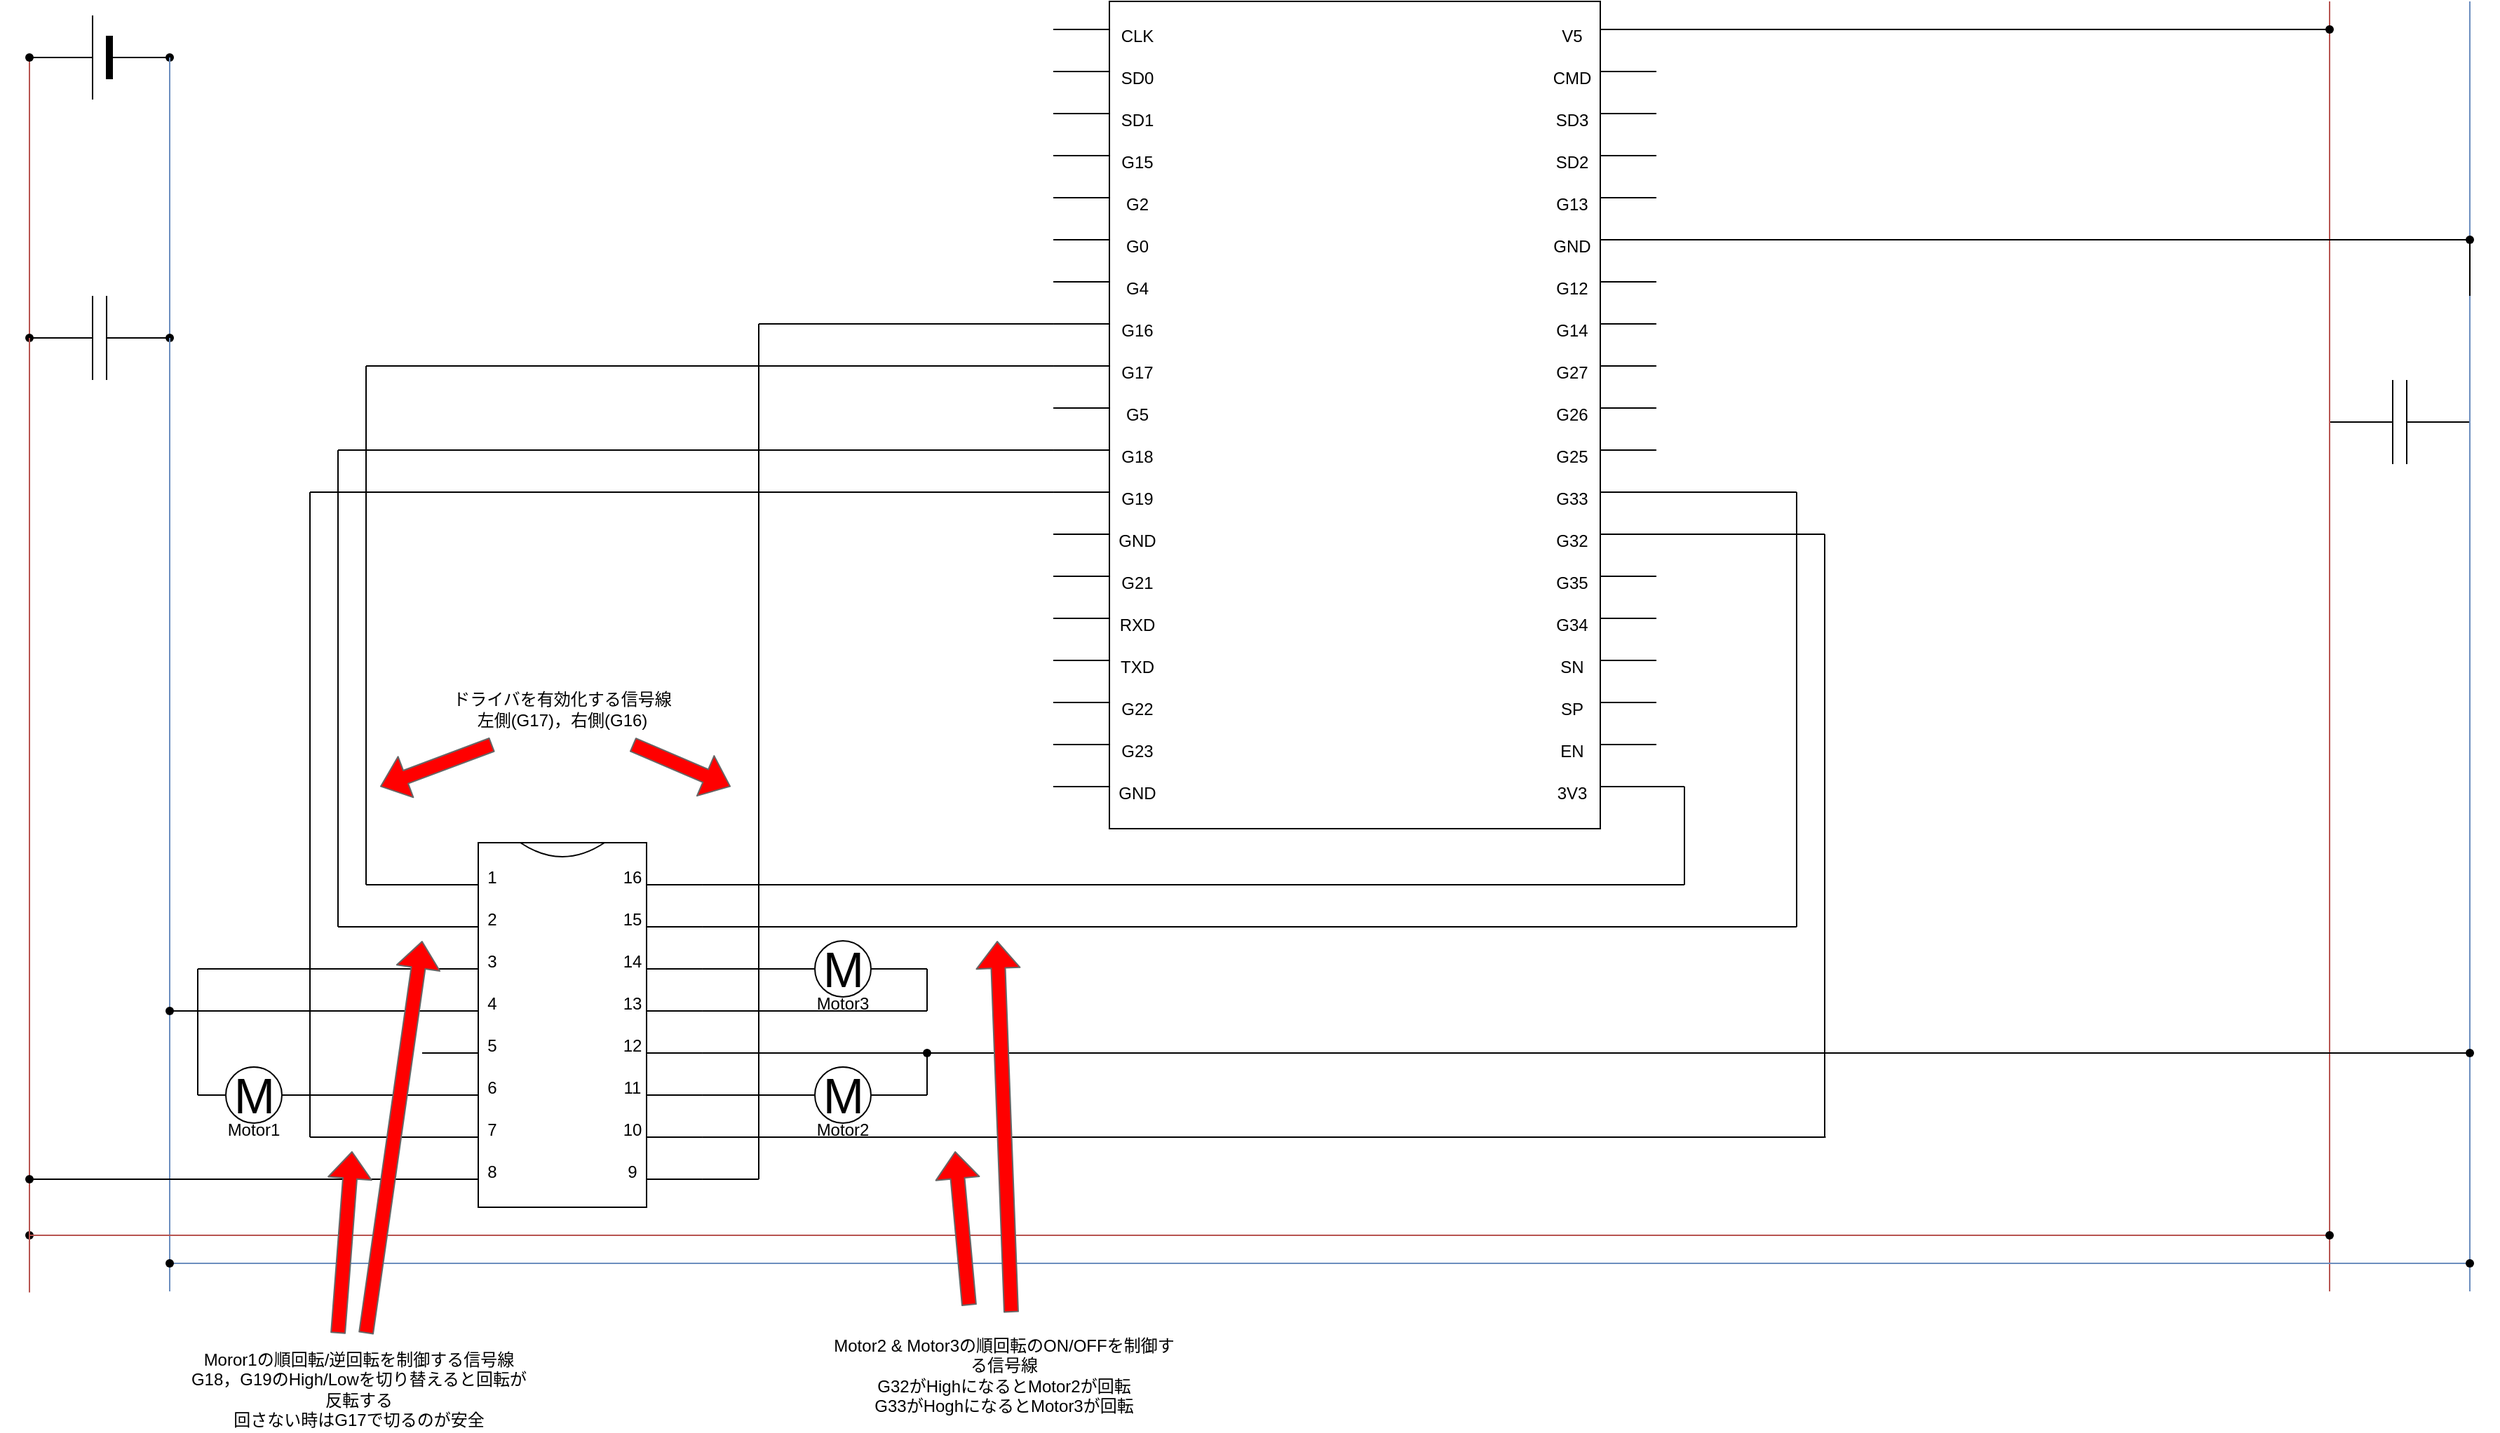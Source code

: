 <mxfile>
    <diagram id="jyklUaYxxtYWc2TEsoOv" name="Page-1">
        <mxGraphModel dx="1506" dy="866" grid="1" gridSize="10" guides="1" tooltips="1" connect="1" arrows="1" fold="1" page="1" pageScale="1" pageWidth="827" pageHeight="1169" math="0" shadow="0">
            <root>
                <mxCell id="0"/>
                <mxCell id="1" parent="0"/>
                <mxCell id="2" value="" style="pointerEvents=1;verticalLabelPosition=bottom;shadow=0;dashed=0;align=center;html=1;verticalAlign=top;shape=mxgraph.electrical.capacitors.capacitor_1;" parent="1" vertex="1">
                    <mxGeometry x="40" y="210" width="100" height="60" as="geometry"/>
                </mxCell>
                <mxCell id="3" value="" style="pointerEvents=1;verticalLabelPosition=bottom;shadow=0;dashed=0;align=center;html=1;verticalAlign=top;shape=mxgraph.electrical.capacitors.capacitor_1;" parent="1" vertex="1">
                    <mxGeometry x="1680" y="270" width="100" height="60" as="geometry"/>
                </mxCell>
                <mxCell id="4" value="" style="verticalLabelPosition=bottom;shadow=0;dashed=0;align=center;fillColor=#000000;html=1;verticalAlign=top;strokeWidth=1;shape=mxgraph.electrical.miscellaneous.monocell_battery;rotation=-180;" parent="1" vertex="1">
                    <mxGeometry x="40" y="10" width="100" height="60" as="geometry"/>
                </mxCell>
                <mxCell id="249" style="edgeStyle=none;html=1;endArrow=none;endFill=0;" edge="1" parent="1" source="6">
                    <mxGeometry relative="1" as="geometry">
                        <mxPoint x="320" y="780" as="targetPoint"/>
                    </mxGeometry>
                </mxCell>
                <mxCell id="252" style="edgeStyle=none;html=1;endArrow=none;endFill=0;" edge="1" parent="1" source="6">
                    <mxGeometry relative="1" as="geometry">
                        <mxPoint x="160" y="780" as="targetPoint"/>
                    </mxGeometry>
                </mxCell>
                <mxCell id="6" value="M" style="verticalLabelPosition=middle;shadow=0;dashed=0;align=center;html=1;verticalAlign=middle;strokeWidth=1;shape=ellipse;aspect=fixed;fontSize=35;" parent="1" vertex="1">
                    <mxGeometry x="180" y="760" width="40" height="40" as="geometry"/>
                </mxCell>
                <mxCell id="131" value="" style="group" vertex="1" connectable="0" parent="1">
                    <mxGeometry x="770.0" width="430" height="590" as="geometry"/>
                </mxCell>
                <mxCell id="54" value="" style="rounded=0;whiteSpace=wrap;html=1;" vertex="1" parent="131">
                    <mxGeometry x="40.0" width="350" height="590" as="geometry"/>
                </mxCell>
                <mxCell id="55" value="CLK" style="text;html=1;strokeColor=none;fillColor=none;align=center;verticalAlign=middle;whiteSpace=wrap;rounded=0;" vertex="1" parent="131">
                    <mxGeometry x="30.0" y="10" width="60" height="30" as="geometry"/>
                </mxCell>
                <mxCell id="56" value="SD0" style="text;html=1;strokeColor=none;fillColor=none;align=center;verticalAlign=middle;whiteSpace=wrap;rounded=0;" vertex="1" parent="131">
                    <mxGeometry x="30.0" y="40" width="60" height="30" as="geometry"/>
                </mxCell>
                <mxCell id="57" value="SD1" style="text;html=1;strokeColor=none;fillColor=none;align=center;verticalAlign=middle;whiteSpace=wrap;rounded=0;" vertex="1" parent="131">
                    <mxGeometry x="30.0" y="70" width="60" height="30" as="geometry"/>
                </mxCell>
                <mxCell id="58" value="G15" style="text;html=1;strokeColor=none;fillColor=none;align=center;verticalAlign=middle;whiteSpace=wrap;rounded=0;" vertex="1" parent="131">
                    <mxGeometry x="30.0" y="100" width="60" height="30" as="geometry"/>
                </mxCell>
                <mxCell id="59" value="G2" style="text;html=1;strokeColor=none;fillColor=none;align=center;verticalAlign=middle;whiteSpace=wrap;rounded=0;" vertex="1" parent="131">
                    <mxGeometry x="30.0" y="130" width="60" height="30" as="geometry"/>
                </mxCell>
                <mxCell id="60" value="G4" style="text;html=1;strokeColor=none;fillColor=none;align=center;verticalAlign=middle;whiteSpace=wrap;rounded=0;" vertex="1" parent="131">
                    <mxGeometry x="30.0" y="190" width="60" height="30" as="geometry"/>
                </mxCell>
                <mxCell id="61" value="G16" style="text;html=1;strokeColor=none;fillColor=none;align=center;verticalAlign=middle;whiteSpace=wrap;rounded=0;" vertex="1" parent="131">
                    <mxGeometry x="30.0" y="220" width="60" height="30" as="geometry"/>
                </mxCell>
                <mxCell id="62" value="G17" style="text;html=1;strokeColor=none;fillColor=none;align=center;verticalAlign=middle;whiteSpace=wrap;rounded=0;" vertex="1" parent="131">
                    <mxGeometry x="30.0" y="250" width="60" height="30" as="geometry"/>
                </mxCell>
                <mxCell id="71" value="G5" style="text;html=1;strokeColor=none;fillColor=none;align=center;verticalAlign=middle;whiteSpace=wrap;rounded=0;" vertex="1" parent="131">
                    <mxGeometry x="30.0" y="280" width="60" height="30" as="geometry"/>
                </mxCell>
                <mxCell id="72" value="G18" style="text;html=1;strokeColor=none;fillColor=none;align=center;verticalAlign=middle;whiteSpace=wrap;rounded=0;" vertex="1" parent="131">
                    <mxGeometry x="30.0" y="310" width="60" height="30" as="geometry"/>
                </mxCell>
                <mxCell id="73" value="G19" style="text;html=1;strokeColor=none;fillColor=none;align=center;verticalAlign=middle;whiteSpace=wrap;rounded=0;" vertex="1" parent="131">
                    <mxGeometry x="30.0" y="340" width="60" height="30" as="geometry"/>
                </mxCell>
                <mxCell id="74" value="GND" style="text;html=1;strokeColor=none;fillColor=none;align=center;verticalAlign=middle;whiteSpace=wrap;rounded=0;" vertex="1" parent="131">
                    <mxGeometry x="30.0" y="370" width="60" height="30" as="geometry"/>
                </mxCell>
                <mxCell id="75" value="G21" style="text;html=1;strokeColor=none;fillColor=none;align=center;verticalAlign=middle;whiteSpace=wrap;rounded=0;" vertex="1" parent="131">
                    <mxGeometry x="30.0" y="400" width="60" height="30" as="geometry"/>
                </mxCell>
                <mxCell id="76" value="RXD" style="text;html=1;strokeColor=none;fillColor=none;align=center;verticalAlign=middle;whiteSpace=wrap;rounded=0;" vertex="1" parent="131">
                    <mxGeometry x="30.0" y="430" width="60" height="30" as="geometry"/>
                </mxCell>
                <mxCell id="77" value="TXD" style="text;html=1;strokeColor=none;fillColor=none;align=center;verticalAlign=middle;whiteSpace=wrap;rounded=0;" vertex="1" parent="131">
                    <mxGeometry x="30.0" y="460" width="60" height="30" as="geometry"/>
                </mxCell>
                <mxCell id="78" value="G22" style="text;html=1;strokeColor=none;fillColor=none;align=center;verticalAlign=middle;whiteSpace=wrap;rounded=0;" vertex="1" parent="131">
                    <mxGeometry x="30.0" y="490" width="60" height="30" as="geometry"/>
                </mxCell>
                <mxCell id="87" value="G23" style="text;html=1;strokeColor=none;fillColor=none;align=center;verticalAlign=middle;whiteSpace=wrap;rounded=0;" vertex="1" parent="131">
                    <mxGeometry x="30.0" y="520" width="60" height="30" as="geometry"/>
                </mxCell>
                <mxCell id="88" value="GND" style="text;html=1;strokeColor=none;fillColor=none;align=center;verticalAlign=middle;whiteSpace=wrap;rounded=0;" vertex="1" parent="131">
                    <mxGeometry x="30.0" y="550" width="60" height="30" as="geometry"/>
                </mxCell>
                <mxCell id="89" value="G0" style="text;html=1;strokeColor=none;fillColor=none;align=center;verticalAlign=middle;whiteSpace=wrap;rounded=0;" vertex="1" parent="131">
                    <mxGeometry x="30.0" y="160" width="60" height="30" as="geometry"/>
                </mxCell>
                <mxCell id="93" value="V5" style="text;html=1;strokeColor=none;fillColor=none;align=center;verticalAlign=middle;whiteSpace=wrap;rounded=0;" vertex="1" parent="131">
                    <mxGeometry x="340.0" y="10" width="60" height="30" as="geometry"/>
                </mxCell>
                <mxCell id="94" value="CMD" style="text;html=1;strokeColor=none;fillColor=none;align=center;verticalAlign=middle;whiteSpace=wrap;rounded=0;" vertex="1" parent="131">
                    <mxGeometry x="340.0" y="40" width="60" height="30" as="geometry"/>
                </mxCell>
                <mxCell id="95" value="SD3" style="text;html=1;strokeColor=none;fillColor=none;align=center;verticalAlign=middle;whiteSpace=wrap;rounded=0;" vertex="1" parent="131">
                    <mxGeometry x="340.0" y="70" width="60" height="30" as="geometry"/>
                </mxCell>
                <mxCell id="96" value="SD2" style="text;html=1;strokeColor=none;fillColor=none;align=center;verticalAlign=middle;whiteSpace=wrap;rounded=0;" vertex="1" parent="131">
                    <mxGeometry x="340.0" y="100" width="60" height="30" as="geometry"/>
                </mxCell>
                <mxCell id="97" value="G13" style="text;html=1;strokeColor=none;fillColor=none;align=center;verticalAlign=middle;whiteSpace=wrap;rounded=0;" vertex="1" parent="131">
                    <mxGeometry x="340.0" y="130" width="60" height="30" as="geometry"/>
                </mxCell>
                <mxCell id="98" value="GND" style="text;html=1;strokeColor=none;fillColor=none;align=center;verticalAlign=middle;whiteSpace=wrap;rounded=0;" vertex="1" parent="131">
                    <mxGeometry x="340.0" y="160" width="60" height="30" as="geometry"/>
                </mxCell>
                <mxCell id="99" value="G12" style="text;html=1;strokeColor=none;fillColor=none;align=center;verticalAlign=middle;whiteSpace=wrap;rounded=0;" vertex="1" parent="131">
                    <mxGeometry x="340.0" y="190" width="60" height="30" as="geometry"/>
                </mxCell>
                <mxCell id="100" value="G14" style="text;html=1;strokeColor=none;fillColor=none;align=center;verticalAlign=middle;whiteSpace=wrap;rounded=0;" vertex="1" parent="131">
                    <mxGeometry x="340.0" y="220" width="60" height="30" as="geometry"/>
                </mxCell>
                <mxCell id="109" value="G27" style="text;html=1;strokeColor=none;fillColor=none;align=center;verticalAlign=middle;whiteSpace=wrap;rounded=0;" vertex="1" parent="131">
                    <mxGeometry x="340.0" y="250" width="60" height="30" as="geometry"/>
                </mxCell>
                <mxCell id="110" value="G26" style="text;html=1;strokeColor=none;fillColor=none;align=center;verticalAlign=middle;whiteSpace=wrap;rounded=0;" vertex="1" parent="131">
                    <mxGeometry x="340.0" y="280" width="60" height="30" as="geometry"/>
                </mxCell>
                <mxCell id="111" value="G25" style="text;html=1;strokeColor=none;fillColor=none;align=center;verticalAlign=middle;whiteSpace=wrap;rounded=0;" vertex="1" parent="131">
                    <mxGeometry x="340.0" y="310" width="60" height="30" as="geometry"/>
                </mxCell>
                <mxCell id="112" value="G33" style="text;html=1;strokeColor=none;fillColor=none;align=center;verticalAlign=middle;whiteSpace=wrap;rounded=0;" vertex="1" parent="131">
                    <mxGeometry x="340.0" y="340" width="60" height="30" as="geometry"/>
                </mxCell>
                <mxCell id="113" value="G32" style="text;html=1;strokeColor=none;fillColor=none;align=center;verticalAlign=middle;whiteSpace=wrap;rounded=0;" vertex="1" parent="131">
                    <mxGeometry x="340.0" y="370" width="60" height="30" as="geometry"/>
                </mxCell>
                <mxCell id="114" value="G35" style="text;html=1;strokeColor=none;fillColor=none;align=center;verticalAlign=middle;whiteSpace=wrap;rounded=0;" vertex="1" parent="131">
                    <mxGeometry x="340.0" y="400" width="60" height="30" as="geometry"/>
                </mxCell>
                <mxCell id="115" value="G34" style="text;html=1;strokeColor=none;fillColor=none;align=center;verticalAlign=middle;whiteSpace=wrap;rounded=0;" vertex="1" parent="131">
                    <mxGeometry x="340.0" y="430" width="60" height="30" as="geometry"/>
                </mxCell>
                <mxCell id="116" value="SN" style="text;html=1;strokeColor=none;fillColor=none;align=center;verticalAlign=middle;whiteSpace=wrap;rounded=0;" vertex="1" parent="131">
                    <mxGeometry x="340.0" y="460" width="60" height="30" as="geometry"/>
                </mxCell>
                <mxCell id="125" value="SP" style="text;html=1;strokeColor=none;fillColor=none;align=center;verticalAlign=middle;whiteSpace=wrap;rounded=0;" vertex="1" parent="131">
                    <mxGeometry x="340.0" y="490" width="60" height="30" as="geometry"/>
                </mxCell>
                <mxCell id="126" value="EN" style="text;html=1;strokeColor=none;fillColor=none;align=center;verticalAlign=middle;whiteSpace=wrap;rounded=0;" vertex="1" parent="131">
                    <mxGeometry x="340.0" y="520" width="60" height="30" as="geometry"/>
                </mxCell>
                <mxCell id="127" value="3V3" style="text;html=1;strokeColor=none;fillColor=none;align=center;verticalAlign=middle;whiteSpace=wrap;rounded=0;" vertex="1" parent="131">
                    <mxGeometry x="340.0" y="550" width="60" height="30" as="geometry"/>
                </mxCell>
                <mxCell id="145" value="" style="endArrow=none;html=1;exitX=0.333;exitY=0.667;exitDx=0;exitDy=0;exitPerimeter=0;" edge="1" parent="131">
                    <mxGeometry width="50" height="50" relative="1" as="geometry">
                        <mxPoint x="40.0" y="20.01" as="sourcePoint"/>
                        <mxPoint x="0.02" y="20" as="targetPoint"/>
                    </mxGeometry>
                </mxCell>
                <mxCell id="146" value="" style="endArrow=none;html=1;exitX=0.333;exitY=0.667;exitDx=0;exitDy=0;exitPerimeter=0;" edge="1" parent="131">
                    <mxGeometry width="50" height="50" relative="1" as="geometry">
                        <mxPoint x="40.0" y="50.01" as="sourcePoint"/>
                        <mxPoint x="0.02" y="50.0" as="targetPoint"/>
                    </mxGeometry>
                </mxCell>
                <mxCell id="147" value="" style="endArrow=none;html=1;exitX=0.333;exitY=0.667;exitDx=0;exitDy=0;exitPerimeter=0;" edge="1" parent="131">
                    <mxGeometry width="50" height="50" relative="1" as="geometry">
                        <mxPoint x="40.0" y="80.01" as="sourcePoint"/>
                        <mxPoint x="0.02" y="80.0" as="targetPoint"/>
                    </mxGeometry>
                </mxCell>
                <mxCell id="148" value="" style="endArrow=none;html=1;exitX=0.333;exitY=0.667;exitDx=0;exitDy=0;exitPerimeter=0;" edge="1" parent="131">
                    <mxGeometry width="50" height="50" relative="1" as="geometry">
                        <mxPoint x="40.0" y="110.01" as="sourcePoint"/>
                        <mxPoint x="0.02" y="110.0" as="targetPoint"/>
                    </mxGeometry>
                </mxCell>
                <mxCell id="149" value="" style="endArrow=none;html=1;exitX=0.333;exitY=0.667;exitDx=0;exitDy=0;exitPerimeter=0;" edge="1" parent="131">
                    <mxGeometry width="50" height="50" relative="1" as="geometry">
                        <mxPoint x="40.0" y="140.01" as="sourcePoint"/>
                        <mxPoint x="0.02" y="140.0" as="targetPoint"/>
                    </mxGeometry>
                </mxCell>
                <mxCell id="150" value="" style="endArrow=none;html=1;exitX=0.333;exitY=0.667;exitDx=0;exitDy=0;exitPerimeter=0;" edge="1" parent="131">
                    <mxGeometry width="50" height="50" relative="1" as="geometry">
                        <mxPoint x="40.0" y="170.01" as="sourcePoint"/>
                        <mxPoint x="0.02" y="170.0" as="targetPoint"/>
                    </mxGeometry>
                </mxCell>
                <mxCell id="151" value="" style="endArrow=none;html=1;exitX=0.333;exitY=0.667;exitDx=0;exitDy=0;exitPerimeter=0;" edge="1" parent="131">
                    <mxGeometry width="50" height="50" relative="1" as="geometry">
                        <mxPoint x="40.0" y="200.01" as="sourcePoint"/>
                        <mxPoint x="0.02" y="200" as="targetPoint"/>
                    </mxGeometry>
                </mxCell>
                <mxCell id="152" value="" style="endArrow=none;html=1;exitX=0.333;exitY=0.667;exitDx=0;exitDy=0;exitPerimeter=0;" edge="1" parent="131">
                    <mxGeometry width="50" height="50" relative="1" as="geometry">
                        <mxPoint x="40.0" y="230.01" as="sourcePoint"/>
                        <mxPoint x="0.02" y="230" as="targetPoint"/>
                    </mxGeometry>
                </mxCell>
                <mxCell id="153" value="" style="endArrow=none;html=1;exitX=0.333;exitY=0.667;exitDx=0;exitDy=0;exitPerimeter=0;" edge="1" parent="131">
                    <mxGeometry width="50" height="50" relative="1" as="geometry">
                        <mxPoint x="40.0" y="260.01" as="sourcePoint"/>
                        <mxPoint x="0.02" y="260" as="targetPoint"/>
                    </mxGeometry>
                </mxCell>
                <mxCell id="154" value="" style="endArrow=none;html=1;exitX=0.333;exitY=0.667;exitDx=0;exitDy=0;exitPerimeter=0;" edge="1" parent="131">
                    <mxGeometry width="50" height="50" relative="1" as="geometry">
                        <mxPoint x="40.0" y="290.01" as="sourcePoint"/>
                        <mxPoint x="0.02" y="290.0" as="targetPoint"/>
                    </mxGeometry>
                </mxCell>
                <mxCell id="155" value="" style="endArrow=none;html=1;exitX=0.333;exitY=0.667;exitDx=0;exitDy=0;exitPerimeter=0;" edge="1" parent="131">
                    <mxGeometry width="50" height="50" relative="1" as="geometry">
                        <mxPoint x="40.0" y="320.01" as="sourcePoint"/>
                        <mxPoint x="0.02" y="320.0" as="targetPoint"/>
                    </mxGeometry>
                </mxCell>
                <mxCell id="156" value="" style="endArrow=none;html=1;exitX=0.333;exitY=0.667;exitDx=0;exitDy=0;exitPerimeter=0;" edge="1" parent="131">
                    <mxGeometry width="50" height="50" relative="1" as="geometry">
                        <mxPoint x="40.0" y="350.01" as="sourcePoint"/>
                        <mxPoint x="0.02" y="350.0" as="targetPoint"/>
                    </mxGeometry>
                </mxCell>
                <mxCell id="157" value="" style="endArrow=none;html=1;exitX=0.333;exitY=0.667;exitDx=0;exitDy=0;exitPerimeter=0;" edge="1" parent="131">
                    <mxGeometry width="50" height="50" relative="1" as="geometry">
                        <mxPoint x="40.0" y="380.01" as="sourcePoint"/>
                        <mxPoint x="0.02" y="380.0" as="targetPoint"/>
                    </mxGeometry>
                </mxCell>
                <mxCell id="158" value="" style="endArrow=none;html=1;exitX=0.333;exitY=0.667;exitDx=0;exitDy=0;exitPerimeter=0;" edge="1" parent="131">
                    <mxGeometry width="50" height="50" relative="1" as="geometry">
                        <mxPoint x="40.0" y="410.01" as="sourcePoint"/>
                        <mxPoint x="0.02" y="410.0" as="targetPoint"/>
                    </mxGeometry>
                </mxCell>
                <mxCell id="159" value="" style="endArrow=none;html=1;exitX=0.333;exitY=0.667;exitDx=0;exitDy=0;exitPerimeter=0;" edge="1" parent="131">
                    <mxGeometry width="50" height="50" relative="1" as="geometry">
                        <mxPoint x="40.0" y="440.01" as="sourcePoint"/>
                        <mxPoint x="0.02" y="440" as="targetPoint"/>
                    </mxGeometry>
                </mxCell>
                <mxCell id="160" value="" style="endArrow=none;html=1;exitX=0.333;exitY=0.667;exitDx=0;exitDy=0;exitPerimeter=0;" edge="1" parent="131">
                    <mxGeometry width="50" height="50" relative="1" as="geometry">
                        <mxPoint x="40.0" y="470.01" as="sourcePoint"/>
                        <mxPoint x="0.02" y="470" as="targetPoint"/>
                    </mxGeometry>
                </mxCell>
                <mxCell id="161" value="" style="endArrow=none;html=1;exitX=0.333;exitY=0.667;exitDx=0;exitDy=0;exitPerimeter=0;" edge="1" parent="131">
                    <mxGeometry width="50" height="50" relative="1" as="geometry">
                        <mxPoint x="39.98" y="500.01" as="sourcePoint"/>
                        <mxPoint x="2.274e-13" y="500" as="targetPoint"/>
                    </mxGeometry>
                </mxCell>
                <mxCell id="162" value="" style="endArrow=none;html=1;exitX=0.333;exitY=0.667;exitDx=0;exitDy=0;exitPerimeter=0;" edge="1" parent="131">
                    <mxGeometry width="50" height="50" relative="1" as="geometry">
                        <mxPoint x="39.98" y="530.01" as="sourcePoint"/>
                        <mxPoint x="2.274e-13" y="530.0" as="targetPoint"/>
                    </mxGeometry>
                </mxCell>
                <mxCell id="163" value="" style="endArrow=none;html=1;exitX=0.333;exitY=0.667;exitDx=0;exitDy=0;exitPerimeter=0;" edge="1" parent="131">
                    <mxGeometry width="50" height="50" relative="1" as="geometry">
                        <mxPoint x="39.98" y="560.01" as="sourcePoint"/>
                        <mxPoint x="2.274e-13" y="560.0" as="targetPoint"/>
                    </mxGeometry>
                </mxCell>
                <mxCell id="169" value="" style="endArrow=none;html=1;exitX=0.333;exitY=0.667;exitDx=0;exitDy=0;exitPerimeter=0;" edge="1" parent="131">
                    <mxGeometry width="50" height="50" relative="1" as="geometry">
                        <mxPoint x="430.0" y="20.01" as="sourcePoint"/>
                        <mxPoint x="390.02" y="20" as="targetPoint"/>
                    </mxGeometry>
                </mxCell>
                <mxCell id="170" value="" style="endArrow=none;html=1;exitX=0.333;exitY=0.667;exitDx=0;exitDy=0;exitPerimeter=0;" edge="1" parent="131">
                    <mxGeometry width="50" height="50" relative="1" as="geometry">
                        <mxPoint x="430.0" y="50.01" as="sourcePoint"/>
                        <mxPoint x="390.02" y="50" as="targetPoint"/>
                    </mxGeometry>
                </mxCell>
                <mxCell id="171" value="" style="endArrow=none;html=1;exitX=0.333;exitY=0.667;exitDx=0;exitDy=0;exitPerimeter=0;" edge="1" parent="131">
                    <mxGeometry width="50" height="50" relative="1" as="geometry">
                        <mxPoint x="430.0" y="80.01" as="sourcePoint"/>
                        <mxPoint x="390.02" y="80" as="targetPoint"/>
                    </mxGeometry>
                </mxCell>
                <mxCell id="172" value="" style="endArrow=none;html=1;exitX=0.333;exitY=0.667;exitDx=0;exitDy=0;exitPerimeter=0;" edge="1" parent="131">
                    <mxGeometry width="50" height="50" relative="1" as="geometry">
                        <mxPoint x="430.0" y="110.01" as="sourcePoint"/>
                        <mxPoint x="390.02" y="110" as="targetPoint"/>
                    </mxGeometry>
                </mxCell>
                <mxCell id="173" value="" style="endArrow=none;html=1;exitX=0.333;exitY=0.667;exitDx=0;exitDy=0;exitPerimeter=0;" edge="1" parent="131">
                    <mxGeometry width="50" height="50" relative="1" as="geometry">
                        <mxPoint x="430.0" y="140.01" as="sourcePoint"/>
                        <mxPoint x="390.02" y="140" as="targetPoint"/>
                    </mxGeometry>
                </mxCell>
                <mxCell id="174" value="" style="endArrow=none;html=1;exitX=0.333;exitY=0.667;exitDx=0;exitDy=0;exitPerimeter=0;" edge="1" parent="131">
                    <mxGeometry width="50" height="50" relative="1" as="geometry">
                        <mxPoint x="430.0" y="170.01" as="sourcePoint"/>
                        <mxPoint x="390.02" y="170" as="targetPoint"/>
                    </mxGeometry>
                </mxCell>
                <mxCell id="175" value="" style="endArrow=none;html=1;exitX=0.333;exitY=0.667;exitDx=0;exitDy=0;exitPerimeter=0;" edge="1" parent="131">
                    <mxGeometry width="50" height="50" relative="1" as="geometry">
                        <mxPoint x="430.0" y="200.01" as="sourcePoint"/>
                        <mxPoint x="390.02" y="200" as="targetPoint"/>
                    </mxGeometry>
                </mxCell>
                <mxCell id="176" value="" style="endArrow=none;html=1;exitX=0.333;exitY=0.667;exitDx=0;exitDy=0;exitPerimeter=0;" edge="1" parent="131">
                    <mxGeometry width="50" height="50" relative="1" as="geometry">
                        <mxPoint x="430.0" y="230.01" as="sourcePoint"/>
                        <mxPoint x="390.02" y="230" as="targetPoint"/>
                    </mxGeometry>
                </mxCell>
                <mxCell id="177" value="" style="endArrow=none;html=1;exitX=0.333;exitY=0.667;exitDx=0;exitDy=0;exitPerimeter=0;" edge="1" parent="131">
                    <mxGeometry width="50" height="50" relative="1" as="geometry">
                        <mxPoint x="430.0" y="260.01" as="sourcePoint"/>
                        <mxPoint x="390.02" y="260" as="targetPoint"/>
                    </mxGeometry>
                </mxCell>
                <mxCell id="178" value="" style="endArrow=none;html=1;exitX=0.333;exitY=0.667;exitDx=0;exitDy=0;exitPerimeter=0;" edge="1" parent="131">
                    <mxGeometry width="50" height="50" relative="1" as="geometry">
                        <mxPoint x="430.0" y="290.01" as="sourcePoint"/>
                        <mxPoint x="390.02" y="290" as="targetPoint"/>
                    </mxGeometry>
                </mxCell>
                <mxCell id="179" value="" style="endArrow=none;html=1;exitX=0.333;exitY=0.667;exitDx=0;exitDy=0;exitPerimeter=0;" edge="1" parent="131">
                    <mxGeometry width="50" height="50" relative="1" as="geometry">
                        <mxPoint x="430.0" y="320.01" as="sourcePoint"/>
                        <mxPoint x="390.02" y="320" as="targetPoint"/>
                    </mxGeometry>
                </mxCell>
                <mxCell id="180" value="" style="endArrow=none;html=1;exitX=0.333;exitY=0.667;exitDx=0;exitDy=0;exitPerimeter=0;" edge="1" parent="131">
                    <mxGeometry width="50" height="50" relative="1" as="geometry">
                        <mxPoint x="430.0" y="350.01" as="sourcePoint"/>
                        <mxPoint x="390.02" y="350" as="targetPoint"/>
                    </mxGeometry>
                </mxCell>
                <mxCell id="181" value="" style="endArrow=none;html=1;exitX=0.333;exitY=0.667;exitDx=0;exitDy=0;exitPerimeter=0;" edge="1" parent="131">
                    <mxGeometry width="50" height="50" relative="1" as="geometry">
                        <mxPoint x="430.0" y="380.01" as="sourcePoint"/>
                        <mxPoint x="390.02" y="380" as="targetPoint"/>
                    </mxGeometry>
                </mxCell>
                <mxCell id="182" value="" style="endArrow=none;html=1;exitX=0.333;exitY=0.667;exitDx=0;exitDy=0;exitPerimeter=0;" edge="1" parent="131">
                    <mxGeometry width="50" height="50" relative="1" as="geometry">
                        <mxPoint x="430.0" y="410.01" as="sourcePoint"/>
                        <mxPoint x="390.02" y="410" as="targetPoint"/>
                    </mxGeometry>
                </mxCell>
                <mxCell id="183" value="" style="endArrow=none;html=1;exitX=0.333;exitY=0.667;exitDx=0;exitDy=0;exitPerimeter=0;" edge="1" parent="131">
                    <mxGeometry width="50" height="50" relative="1" as="geometry">
                        <mxPoint x="430.0" y="440.01" as="sourcePoint"/>
                        <mxPoint x="390.02" y="440" as="targetPoint"/>
                    </mxGeometry>
                </mxCell>
                <mxCell id="184" value="" style="endArrow=none;html=1;exitX=0.333;exitY=0.667;exitDx=0;exitDy=0;exitPerimeter=0;" edge="1" parent="131">
                    <mxGeometry width="50" height="50" relative="1" as="geometry">
                        <mxPoint x="430.0" y="470.01" as="sourcePoint"/>
                        <mxPoint x="390.02" y="470" as="targetPoint"/>
                    </mxGeometry>
                </mxCell>
                <mxCell id="185" value="" style="endArrow=none;html=1;exitX=0.333;exitY=0.667;exitDx=0;exitDy=0;exitPerimeter=0;" edge="1" parent="131">
                    <mxGeometry width="50" height="50" relative="1" as="geometry">
                        <mxPoint x="429.98" y="500.01" as="sourcePoint"/>
                        <mxPoint x="390.0" y="500" as="targetPoint"/>
                    </mxGeometry>
                </mxCell>
                <mxCell id="186" value="" style="endArrow=none;html=1;exitX=0.333;exitY=0.667;exitDx=0;exitDy=0;exitPerimeter=0;" edge="1" parent="131">
                    <mxGeometry width="50" height="50" relative="1" as="geometry">
                        <mxPoint x="429.98" y="530.01" as="sourcePoint"/>
                        <mxPoint x="390.0" y="530" as="targetPoint"/>
                    </mxGeometry>
                </mxCell>
                <mxCell id="187" value="" style="endArrow=none;html=1;exitX=0.333;exitY=0.667;exitDx=0;exitDy=0;exitPerimeter=0;" edge="1" parent="131">
                    <mxGeometry width="50" height="50" relative="1" as="geometry">
                        <mxPoint x="429.98" y="560.01" as="sourcePoint"/>
                        <mxPoint x="390.0" y="560" as="targetPoint"/>
                    </mxGeometry>
                </mxCell>
                <mxCell id="132" value="" style="endArrow=none;html=1;fillColor=#f8cecc;strokeColor=#b85450;startArrow=none;" edge="1" parent="1" source="194" target="191">
                    <mxGeometry width="50" height="50" relative="1" as="geometry">
                        <mxPoint x="40" y="722.778" as="sourcePoint"/>
                        <mxPoint x="40" y="80" as="targetPoint"/>
                    </mxGeometry>
                </mxCell>
                <mxCell id="133" value="" style="endArrow=none;html=1;fillColor=#dae8fc;strokeColor=#6c8ebf;startArrow=none;" edge="1" parent="1" source="192">
                    <mxGeometry width="50" height="50" relative="1" as="geometry">
                        <mxPoint x="140" y="722.778" as="sourcePoint"/>
                        <mxPoint x="140" y="80.0" as="targetPoint"/>
                    </mxGeometry>
                </mxCell>
                <mxCell id="134" value="" style="endArrow=none;html=1;fillColor=#f8cecc;strokeColor=#b85450;" edge="1" parent="1">
                    <mxGeometry width="50" height="50" relative="1" as="geometry">
                        <mxPoint x="1680" y="920" as="sourcePoint"/>
                        <mxPoint x="1680" as="targetPoint"/>
                    </mxGeometry>
                </mxCell>
                <mxCell id="135" value="" style="endArrow=none;html=1;fillColor=#dae8fc;strokeColor=#6c8ebf;" edge="1" parent="1">
                    <mxGeometry width="50" height="50" relative="1" as="geometry">
                        <mxPoint x="1780" y="920" as="sourcePoint"/>
                        <mxPoint x="1780" as="targetPoint"/>
                    </mxGeometry>
                </mxCell>
                <mxCell id="188" value="" style="endArrow=none;html=1;startArrow=none;" edge="1" parent="1" source="241">
                    <mxGeometry width="50" height="50" relative="1" as="geometry">
                        <mxPoint x="320" y="720" as="sourcePoint"/>
                        <mxPoint x="140" y="720" as="targetPoint"/>
                    </mxGeometry>
                </mxCell>
                <mxCell id="191" value="" style="shape=waypoint;sketch=0;fillStyle=solid;size=6;pointerEvents=1;points=[];fillColor=none;resizable=0;rotatable=0;perimeter=centerPerimeter;snapToPoint=1;" vertex="1" parent="1">
                    <mxGeometry x="20" y="20.0" width="40" height="40" as="geometry"/>
                </mxCell>
                <mxCell id="192" value="" style="shape=waypoint;sketch=0;fillStyle=solid;size=6;pointerEvents=1;points=[];fillColor=none;resizable=0;rotatable=0;perimeter=centerPerimeter;snapToPoint=1;" vertex="1" parent="1">
                    <mxGeometry x="120" y="20" width="40" height="40" as="geometry"/>
                </mxCell>
                <mxCell id="193" value="" style="endArrow=none;html=1;fillColor=#dae8fc;strokeColor=#6c8ebf;startArrow=none;" edge="1" parent="1" source="196" target="192">
                    <mxGeometry width="50" height="50" relative="1" as="geometry">
                        <mxPoint x="140" y="722.778" as="sourcePoint"/>
                        <mxPoint x="140" y="80.0" as="targetPoint"/>
                    </mxGeometry>
                </mxCell>
                <mxCell id="194" value="" style="shape=waypoint;sketch=0;fillStyle=solid;size=6;pointerEvents=1;points=[];fillColor=none;resizable=0;rotatable=0;perimeter=centerPerimeter;snapToPoint=1;" vertex="1" parent="1">
                    <mxGeometry x="20" y="220" width="40" height="40" as="geometry"/>
                </mxCell>
                <mxCell id="195" value="" style="endArrow=none;html=1;fillColor=#f8cecc;strokeColor=#b85450;startArrow=none;" edge="1" parent="1" target="194">
                    <mxGeometry width="50" height="50" relative="1" as="geometry">
                        <mxPoint x="40" y="720" as="sourcePoint"/>
                        <mxPoint x="40" y="80.0" as="targetPoint"/>
                    </mxGeometry>
                </mxCell>
                <mxCell id="196" value="" style="shape=waypoint;sketch=0;fillStyle=solid;size=6;pointerEvents=1;points=[];fillColor=none;resizable=0;rotatable=0;perimeter=centerPerimeter;snapToPoint=1;" vertex="1" parent="1">
                    <mxGeometry x="120" y="220" width="40" height="40" as="geometry"/>
                </mxCell>
                <mxCell id="197" value="" style="endArrow=none;html=1;fillColor=#dae8fc;strokeColor=#6c8ebf;" edge="1" parent="1" target="196">
                    <mxGeometry width="50" height="50" relative="1" as="geometry">
                        <mxPoint x="140" y="920" as="sourcePoint"/>
                        <mxPoint x="140" y="80.0" as="targetPoint"/>
                    </mxGeometry>
                </mxCell>
                <mxCell id="200" value="" style="endArrow=none;html=1;fillColor=#dae8fc;strokeColor=#6c8ebf;" edge="1" parent="1" source="238" target="239">
                    <mxGeometry width="50" height="50" relative="1" as="geometry">
                        <mxPoint x="140.0" y="900" as="sourcePoint"/>
                        <mxPoint x="1780" y="900" as="targetPoint"/>
                    </mxGeometry>
                </mxCell>
                <mxCell id="227" value="" style="group" vertex="1" connectable="0" parent="1">
                    <mxGeometry x="320" y="600" width="199.98" height="260" as="geometry"/>
                </mxCell>
                <mxCell id="10" value="" style="rounded=0;whiteSpace=wrap;html=1;" vertex="1" parent="227">
                    <mxGeometry x="40" width="120" height="260" as="geometry"/>
                </mxCell>
                <mxCell id="11" value="" style="curved=1;endArrow=none;html=1;snapToPoint=0;endFill=0;entryX=0.25;entryY=0;entryDx=0;entryDy=0;exitX=0.75;exitY=0;exitDx=0;exitDy=0;" edge="1" parent="227" source="10" target="10">
                    <mxGeometry width="50" height="50" relative="1" as="geometry">
                        <mxPoint x="-10" y="220" as="sourcePoint"/>
                        <mxPoint x="40" y="170" as="targetPoint"/>
                        <Array as="points">
                            <mxPoint x="100" y="20"/>
                        </Array>
                    </mxGeometry>
                </mxCell>
                <mxCell id="12" value="1" style="text;html=1;strokeColor=none;fillColor=none;align=center;verticalAlign=middle;whiteSpace=wrap;rounded=0;" vertex="1" parent="227">
                    <mxGeometry x="20" y="10" width="60" height="30" as="geometry"/>
                </mxCell>
                <mxCell id="13" value="2" style="text;html=1;strokeColor=none;fillColor=none;align=center;verticalAlign=middle;whiteSpace=wrap;rounded=0;" vertex="1" parent="227">
                    <mxGeometry x="20" y="40" width="60" height="30" as="geometry"/>
                </mxCell>
                <mxCell id="14" value="3" style="text;html=1;strokeColor=none;fillColor=none;align=center;verticalAlign=middle;whiteSpace=wrap;rounded=0;" vertex="1" parent="227">
                    <mxGeometry x="20" y="70" width="60" height="30" as="geometry"/>
                </mxCell>
                <mxCell id="15" value="4" style="text;html=1;strokeColor=none;fillColor=none;align=center;verticalAlign=middle;whiteSpace=wrap;rounded=0;" vertex="1" parent="227">
                    <mxGeometry x="20" y="100" width="60" height="30" as="geometry"/>
                </mxCell>
                <mxCell id="16" value="5" style="text;html=1;strokeColor=none;fillColor=none;align=center;verticalAlign=middle;whiteSpace=wrap;rounded=0;" vertex="1" parent="227">
                    <mxGeometry x="20" y="130" width="60" height="30" as="geometry"/>
                </mxCell>
                <mxCell id="17" value="6" style="text;html=1;strokeColor=none;fillColor=none;align=center;verticalAlign=middle;whiteSpace=wrap;rounded=0;" vertex="1" parent="227">
                    <mxGeometry x="20" y="160" width="60" height="30" as="geometry"/>
                </mxCell>
                <mxCell id="18" value="7" style="text;html=1;strokeColor=none;fillColor=none;align=center;verticalAlign=middle;whiteSpace=wrap;rounded=0;" vertex="1" parent="227">
                    <mxGeometry x="20" y="190" width="60" height="30" as="geometry"/>
                </mxCell>
                <mxCell id="19" value="8" style="text;html=1;strokeColor=none;fillColor=none;align=center;verticalAlign=middle;whiteSpace=wrap;rounded=0;" vertex="1" parent="227">
                    <mxGeometry x="20" y="220" width="60" height="30" as="geometry"/>
                </mxCell>
                <mxCell id="28" value="" style="endArrow=none;html=1;exitX=0.333;exitY=0.667;exitDx=0;exitDy=0;exitPerimeter=0;" edge="1" parent="227" source="12">
                    <mxGeometry width="50" height="50" relative="1" as="geometry">
                        <mxPoint y="25" as="sourcePoint"/>
                        <mxPoint y="30" as="targetPoint"/>
                    </mxGeometry>
                </mxCell>
                <mxCell id="29" value="" style="endArrow=none;html=1;exitX=0.333;exitY=0.667;exitDx=0;exitDy=0;exitPerimeter=0;" edge="1" parent="227" source="13">
                    <mxGeometry width="50" height="50" relative="1" as="geometry">
                        <mxPoint x="10" y="55" as="sourcePoint"/>
                        <mxPoint y="60" as="targetPoint"/>
                    </mxGeometry>
                </mxCell>
                <mxCell id="30" value="" style="endArrow=none;html=1;exitX=0.333;exitY=0.667;exitDx=0;exitDy=0;exitPerimeter=0;" edge="1" parent="227" source="14">
                    <mxGeometry width="50" height="50" relative="1" as="geometry">
                        <mxPoint x="40" y="84.92" as="sourcePoint"/>
                        <mxPoint y="90" as="targetPoint"/>
                    </mxGeometry>
                </mxCell>
                <mxCell id="31" value="" style="endArrow=none;html=1;exitX=0.333;exitY=0.667;exitDx=0;exitDy=0;exitPerimeter=0;" edge="1" parent="227" source="15">
                    <mxGeometry width="50" height="50" relative="1" as="geometry">
                        <mxPoint x="40" y="114.92" as="sourcePoint"/>
                        <mxPoint y="120" as="targetPoint"/>
                    </mxGeometry>
                </mxCell>
                <mxCell id="32" value="" style="endArrow=none;html=1;exitX=0.333;exitY=0.667;exitDx=0;exitDy=0;exitPerimeter=0;" edge="1" parent="227" source="16">
                    <mxGeometry width="50" height="50" relative="1" as="geometry">
                        <mxPoint x="40" y="144.89" as="sourcePoint"/>
                        <mxPoint y="150" as="targetPoint"/>
                    </mxGeometry>
                </mxCell>
                <mxCell id="33" value="" style="endArrow=none;html=1;exitX=0.333;exitY=0.667;exitDx=0;exitDy=0;exitPerimeter=0;" edge="1" parent="227" source="17">
                    <mxGeometry width="50" height="50" relative="1" as="geometry">
                        <mxPoint x="40" y="174.89" as="sourcePoint"/>
                        <mxPoint y="180" as="targetPoint"/>
                    </mxGeometry>
                </mxCell>
                <mxCell id="34" value="" style="endArrow=none;html=1;exitX=0.333;exitY=0.667;exitDx=0;exitDy=0;exitPerimeter=0;" edge="1" parent="227" source="18">
                    <mxGeometry width="50" height="50" relative="1" as="geometry">
                        <mxPoint x="40" y="204.89" as="sourcePoint"/>
                        <mxPoint y="210" as="targetPoint"/>
                    </mxGeometry>
                </mxCell>
                <mxCell id="35" value="" style="endArrow=none;html=1;exitX=0.333;exitY=0.667;exitDx=0;exitDy=0;exitPerimeter=0;" edge="1" parent="227" source="19">
                    <mxGeometry width="50" height="50" relative="1" as="geometry">
                        <mxPoint x="40" y="234.89" as="sourcePoint"/>
                        <mxPoint y="240" as="targetPoint"/>
                    </mxGeometry>
                </mxCell>
                <mxCell id="36" value="16" style="text;html=1;strokeColor=none;fillColor=none;align=center;verticalAlign=middle;whiteSpace=wrap;rounded=0;" vertex="1" parent="227">
                    <mxGeometry x="120" y="10" width="60" height="30" as="geometry"/>
                </mxCell>
                <mxCell id="37" value="15" style="text;html=1;strokeColor=none;fillColor=none;align=center;verticalAlign=middle;whiteSpace=wrap;rounded=0;" vertex="1" parent="227">
                    <mxGeometry x="120" y="40" width="60" height="30" as="geometry"/>
                </mxCell>
                <mxCell id="38" value="14" style="text;html=1;strokeColor=none;fillColor=none;align=center;verticalAlign=middle;whiteSpace=wrap;rounded=0;" vertex="1" parent="227">
                    <mxGeometry x="120" y="70" width="60" height="30" as="geometry"/>
                </mxCell>
                <mxCell id="39" value="13" style="text;html=1;strokeColor=none;fillColor=none;align=center;verticalAlign=middle;whiteSpace=wrap;rounded=0;" vertex="1" parent="227">
                    <mxGeometry x="120" y="100" width="60" height="30" as="geometry"/>
                </mxCell>
                <mxCell id="40" value="12" style="text;html=1;strokeColor=none;fillColor=none;align=center;verticalAlign=middle;whiteSpace=wrap;rounded=0;" vertex="1" parent="227">
                    <mxGeometry x="120" y="130" width="60" height="30" as="geometry"/>
                </mxCell>
                <mxCell id="41" value="11" style="text;html=1;strokeColor=none;fillColor=none;align=center;verticalAlign=middle;whiteSpace=wrap;rounded=0;" vertex="1" parent="227">
                    <mxGeometry x="120" y="160" width="60" height="30" as="geometry"/>
                </mxCell>
                <mxCell id="42" value="10" style="text;html=1;strokeColor=none;fillColor=none;align=center;verticalAlign=middle;whiteSpace=wrap;rounded=0;" vertex="1" parent="227">
                    <mxGeometry x="120" y="190" width="60" height="30" as="geometry"/>
                </mxCell>
                <mxCell id="43" value="9" style="text;html=1;strokeColor=none;fillColor=none;align=center;verticalAlign=middle;whiteSpace=wrap;rounded=0;" vertex="1" parent="227">
                    <mxGeometry x="120" y="220" width="60" height="30" as="geometry"/>
                </mxCell>
                <mxCell id="137" value="" style="endArrow=none;html=1;exitX=0.333;exitY=0.667;exitDx=0;exitDy=0;exitPerimeter=0;" edge="1" parent="227">
                    <mxGeometry width="50" height="50" relative="1" as="geometry">
                        <mxPoint x="199.98" y="30.01" as="sourcePoint"/>
                        <mxPoint x="160" y="30" as="targetPoint"/>
                    </mxGeometry>
                </mxCell>
                <mxCell id="138" value="" style="endArrow=none;html=1;exitX=0.333;exitY=0.667;exitDx=0;exitDy=0;exitPerimeter=0;" edge="1" parent="227">
                    <mxGeometry width="50" height="50" relative="1" as="geometry">
                        <mxPoint x="199.98" y="60.01" as="sourcePoint"/>
                        <mxPoint x="160" y="60.0" as="targetPoint"/>
                    </mxGeometry>
                </mxCell>
                <mxCell id="139" value="" style="endArrow=none;html=1;exitX=0.333;exitY=0.667;exitDx=0;exitDy=0;exitPerimeter=0;" edge="1" parent="227">
                    <mxGeometry width="50" height="50" relative="1" as="geometry">
                        <mxPoint x="199.98" y="90.01" as="sourcePoint"/>
                        <mxPoint x="160" y="90.0" as="targetPoint"/>
                    </mxGeometry>
                </mxCell>
                <mxCell id="140" value="" style="endArrow=none;html=1;exitX=0.333;exitY=0.667;exitDx=0;exitDy=0;exitPerimeter=0;" edge="1" parent="227">
                    <mxGeometry width="50" height="50" relative="1" as="geometry">
                        <mxPoint x="199.98" y="120.01" as="sourcePoint"/>
                        <mxPoint x="160" y="120.0" as="targetPoint"/>
                    </mxGeometry>
                </mxCell>
                <mxCell id="141" value="" style="endArrow=none;html=1;exitX=0.333;exitY=0.667;exitDx=0;exitDy=0;exitPerimeter=0;" edge="1" parent="227">
                    <mxGeometry width="50" height="50" relative="1" as="geometry">
                        <mxPoint x="199.98" y="150.01" as="sourcePoint"/>
                        <mxPoint x="160" y="150.0" as="targetPoint"/>
                    </mxGeometry>
                </mxCell>
                <mxCell id="142" value="" style="endArrow=none;html=1;exitX=0.333;exitY=0.667;exitDx=0;exitDy=0;exitPerimeter=0;" edge="1" parent="227">
                    <mxGeometry width="50" height="50" relative="1" as="geometry">
                        <mxPoint x="199.98" y="180.01" as="sourcePoint"/>
                        <mxPoint x="160" y="180.0" as="targetPoint"/>
                    </mxGeometry>
                </mxCell>
                <mxCell id="143" value="" style="endArrow=none;html=1;exitX=0.333;exitY=0.667;exitDx=0;exitDy=0;exitPerimeter=0;" edge="1" parent="227">
                    <mxGeometry width="50" height="50" relative="1" as="geometry">
                        <mxPoint x="199.98" y="210.01" as="sourcePoint"/>
                        <mxPoint x="160" y="210" as="targetPoint"/>
                    </mxGeometry>
                </mxCell>
                <mxCell id="144" value="" style="endArrow=none;html=1;exitX=0.333;exitY=0.667;exitDx=0;exitDy=0;exitPerimeter=0;" edge="1" parent="227">
                    <mxGeometry width="50" height="50" relative="1" as="geometry">
                        <mxPoint x="199.98" y="240.01" as="sourcePoint"/>
                        <mxPoint x="160" y="240" as="targetPoint"/>
                    </mxGeometry>
                </mxCell>
                <mxCell id="228" value="" style="shape=waypoint;sketch=0;fillStyle=solid;size=6;pointerEvents=1;points=[];fillColor=none;resizable=0;rotatable=0;perimeter=centerPerimeter;snapToPoint=1;" vertex="1" parent="1">
                    <mxGeometry x="20" y="860" width="40" height="40" as="geometry"/>
                </mxCell>
                <mxCell id="229" value="" style="endArrow=none;html=1;fillColor=#f8cecc;strokeColor=#b85450;" edge="1" parent="1" target="228">
                    <mxGeometry width="50" height="50" relative="1" as="geometry">
                        <mxPoint x="40" y="920.794" as="sourcePoint"/>
                        <mxPoint x="40" y="240" as="targetPoint"/>
                    </mxGeometry>
                </mxCell>
                <mxCell id="230" value="" style="endArrow=none;html=1;exitX=0.547;exitY=0.573;exitDx=0;exitDy=0;exitPerimeter=0;fillColor=#f8cecc;strokeColor=#b85450;" edge="1" parent="1" source="228" target="231">
                    <mxGeometry width="50" height="50" relative="1" as="geometry">
                        <mxPoint x="170" y="870" as="sourcePoint"/>
                        <mxPoint x="1684" y="880" as="targetPoint"/>
                    </mxGeometry>
                </mxCell>
                <mxCell id="231" value="" style="shape=waypoint;sketch=0;fillStyle=solid;size=6;pointerEvents=1;points=[];fillColor=none;resizable=0;rotatable=0;perimeter=centerPerimeter;snapToPoint=1;" vertex="1" parent="1">
                    <mxGeometry x="1660" y="860" width="40" height="40" as="geometry"/>
                </mxCell>
                <mxCell id="232" value="" style="endArrow=none;html=1;startArrow=none;" edge="1" parent="1">
                    <mxGeometry width="50" height="50" relative="1" as="geometry">
                        <mxPoint x="1680" y="20" as="sourcePoint"/>
                        <mxPoint x="1680" y="20" as="targetPoint"/>
                    </mxGeometry>
                </mxCell>
                <mxCell id="234" value="" style="endArrow=none;html=1;startArrow=none;" edge="1" parent="1" source="235">
                    <mxGeometry width="50" height="50" relative="1" as="geometry">
                        <mxPoint x="1200" y="210" as="sourcePoint"/>
                        <mxPoint x="1780" y="210" as="targetPoint"/>
                    </mxGeometry>
                </mxCell>
                <mxCell id="236" value="" style="endArrow=none;html=1;startArrow=none;" edge="1" parent="1" source="235">
                    <mxGeometry width="50" height="50" relative="1" as="geometry">
                        <mxPoint x="1200" y="170" as="sourcePoint"/>
                        <mxPoint x="1780" y="170" as="targetPoint"/>
                    </mxGeometry>
                </mxCell>
                <mxCell id="238" value="" style="shape=waypoint;sketch=0;fillStyle=solid;size=6;pointerEvents=1;points=[];fillColor=none;resizable=0;rotatable=0;perimeter=centerPerimeter;snapToPoint=1;" vertex="1" parent="1">
                    <mxGeometry x="120.0" y="880" width="40" height="40" as="geometry"/>
                </mxCell>
                <mxCell id="239" value="" style="shape=waypoint;sketch=0;fillStyle=solid;size=6;pointerEvents=1;points=[];fillColor=none;resizable=0;rotatable=0;perimeter=centerPerimeter;snapToPoint=1;" vertex="1" parent="1">
                    <mxGeometry x="1760" y="880" width="40" height="40" as="geometry"/>
                </mxCell>
                <mxCell id="240" value="" style="endArrow=none;html=1;fillColor=#f8cecc;strokeColor=#b85450;startArrow=none;" edge="1" parent="1" source="228">
                    <mxGeometry width="50" height="50" relative="1" as="geometry">
                        <mxPoint x="40" y="880" as="sourcePoint"/>
                        <mxPoint x="40" y="720" as="targetPoint"/>
                    </mxGeometry>
                </mxCell>
                <mxCell id="241" value="" style="shape=waypoint;sketch=0;fillStyle=solid;size=6;pointerEvents=1;points=[];fillColor=none;resizable=0;rotatable=0;perimeter=centerPerimeter;snapToPoint=1;" vertex="1" parent="1">
                    <mxGeometry x="120" y="700" width="40" height="40" as="geometry"/>
                </mxCell>
                <mxCell id="242" value="" style="endArrow=none;html=1;" edge="1" parent="1" target="241">
                    <mxGeometry width="50" height="50" relative="1" as="geometry">
                        <mxPoint x="320" y="720" as="sourcePoint"/>
                        <mxPoint x="140" y="720" as="targetPoint"/>
                    </mxGeometry>
                </mxCell>
                <mxCell id="243" value="" style="endArrow=none;html=1;" edge="1" parent="1" target="244">
                    <mxGeometry width="50" height="50" relative="1" as="geometry">
                        <mxPoint x="520" y="750" as="sourcePoint"/>
                        <mxPoint x="1780" y="750" as="targetPoint"/>
                    </mxGeometry>
                </mxCell>
                <mxCell id="244" value="" style="shape=waypoint;sketch=0;fillStyle=solid;size=6;pointerEvents=1;points=[];fillColor=none;resizable=0;rotatable=0;perimeter=centerPerimeter;snapToPoint=1;" vertex="1" parent="1">
                    <mxGeometry x="1760" y="730" width="40" height="40" as="geometry"/>
                </mxCell>
                <mxCell id="245" value="" style="endArrow=none;html=1;startArrow=none;" edge="1" parent="1" source="246">
                    <mxGeometry width="50" height="50" relative="1" as="geometry">
                        <mxPoint x="40" y="840" as="sourcePoint"/>
                        <mxPoint x="320" y="840" as="targetPoint"/>
                    </mxGeometry>
                </mxCell>
                <mxCell id="246" value="" style="shape=waypoint;sketch=0;fillStyle=solid;size=6;pointerEvents=1;points=[];fillColor=none;resizable=0;rotatable=0;perimeter=centerPerimeter;snapToPoint=1;" vertex="1" parent="1">
                    <mxGeometry x="20" y="820" width="40" height="40" as="geometry"/>
                </mxCell>
                <mxCell id="247" value="" style="endArrow=none;html=1;" edge="1" parent="1" target="246">
                    <mxGeometry width="50" height="50" relative="1" as="geometry">
                        <mxPoint x="40" y="840" as="sourcePoint"/>
                        <mxPoint x="320" y="840" as="targetPoint"/>
                    </mxGeometry>
                </mxCell>
                <mxCell id="251" value="" style="endArrow=none;html=1;" edge="1" parent="1">
                    <mxGeometry width="50" height="50" relative="1" as="geometry">
                        <mxPoint x="160" y="690" as="sourcePoint"/>
                        <mxPoint x="320" y="690" as="targetPoint"/>
                    </mxGeometry>
                </mxCell>
                <mxCell id="253" value="" style="endArrow=none;html=1;" edge="1" parent="1">
                    <mxGeometry width="50" height="50" relative="1" as="geometry">
                        <mxPoint x="160" y="780" as="sourcePoint"/>
                        <mxPoint x="160" y="690" as="targetPoint"/>
                    </mxGeometry>
                </mxCell>
                <mxCell id="254" value="" style="endArrow=none;html=1;" edge="1" parent="1">
                    <mxGeometry width="50" height="50" relative="1" as="geometry">
                        <mxPoint x="320" y="810" as="sourcePoint"/>
                        <mxPoint x="240" y="810" as="targetPoint"/>
                    </mxGeometry>
                </mxCell>
                <mxCell id="255" value="" style="endArrow=none;html=1;" edge="1" parent="1">
                    <mxGeometry width="50" height="50" relative="1" as="geometry">
                        <mxPoint x="240" y="810" as="sourcePoint"/>
                        <mxPoint x="240" y="350" as="targetPoint"/>
                    </mxGeometry>
                </mxCell>
                <mxCell id="256" value="" style="endArrow=none;html=1;" edge="1" parent="1">
                    <mxGeometry width="50" height="50" relative="1" as="geometry">
                        <mxPoint x="240" y="350" as="sourcePoint"/>
                        <mxPoint x="770" y="350" as="targetPoint"/>
                    </mxGeometry>
                </mxCell>
                <mxCell id="257" value="" style="endArrow=none;html=1;" edge="1" parent="1">
                    <mxGeometry width="50" height="50" relative="1" as="geometry">
                        <mxPoint x="320" y="660" as="sourcePoint"/>
                        <mxPoint x="260" y="660" as="targetPoint"/>
                    </mxGeometry>
                </mxCell>
                <mxCell id="258" value="" style="endArrow=none;html=1;" edge="1" parent="1">
                    <mxGeometry width="50" height="50" relative="1" as="geometry">
                        <mxPoint x="260" y="660" as="sourcePoint"/>
                        <mxPoint x="260" y="320" as="targetPoint"/>
                    </mxGeometry>
                </mxCell>
                <mxCell id="259" value="" style="endArrow=none;html=1;" edge="1" parent="1">
                    <mxGeometry width="50" height="50" relative="1" as="geometry">
                        <mxPoint x="260" y="320" as="sourcePoint"/>
                        <mxPoint x="770" y="320" as="targetPoint"/>
                    </mxGeometry>
                </mxCell>
                <mxCell id="260" value="" style="endArrow=none;html=1;" edge="1" parent="1">
                    <mxGeometry width="50" height="50" relative="1" as="geometry">
                        <mxPoint x="320" y="630" as="sourcePoint"/>
                        <mxPoint x="280" y="630" as="targetPoint"/>
                    </mxGeometry>
                </mxCell>
                <mxCell id="261" value="" style="endArrow=none;html=1;" edge="1" parent="1">
                    <mxGeometry width="50" height="50" relative="1" as="geometry">
                        <mxPoint x="280" y="630" as="sourcePoint"/>
                        <mxPoint x="280" y="260" as="targetPoint"/>
                    </mxGeometry>
                </mxCell>
                <mxCell id="262" value="" style="endArrow=none;html=1;" edge="1" parent="1">
                    <mxGeometry width="50" height="50" relative="1" as="geometry">
                        <mxPoint x="280" y="260" as="sourcePoint"/>
                        <mxPoint x="770" y="260" as="targetPoint"/>
                    </mxGeometry>
                </mxCell>
                <mxCell id="263" value="" style="endArrow=none;html=1;" edge="1" parent="1">
                    <mxGeometry width="50" height="50" relative="1" as="geometry">
                        <mxPoint x="520" y="840" as="sourcePoint"/>
                        <mxPoint x="560" y="840" as="targetPoint"/>
                    </mxGeometry>
                </mxCell>
                <mxCell id="264" value="" style="endArrow=none;html=1;" edge="1" parent="1">
                    <mxGeometry width="50" height="50" relative="1" as="geometry">
                        <mxPoint x="560" y="840" as="sourcePoint"/>
                        <mxPoint x="560" y="230" as="targetPoint"/>
                    </mxGeometry>
                </mxCell>
                <mxCell id="265" value="" style="endArrow=none;html=1;" edge="1" parent="1">
                    <mxGeometry width="50" height="50" relative="1" as="geometry">
                        <mxPoint x="560" y="230" as="sourcePoint"/>
                        <mxPoint x="770" y="230" as="targetPoint"/>
                    </mxGeometry>
                </mxCell>
                <mxCell id="266" value="" style="endArrow=none;html=1;" edge="1" parent="1">
                    <mxGeometry width="50" height="50" relative="1" as="geometry">
                        <mxPoint x="520" y="630" as="sourcePoint"/>
                        <mxPoint x="1220" y="630" as="targetPoint"/>
                    </mxGeometry>
                </mxCell>
                <mxCell id="267" value="" style="endArrow=none;html=1;" edge="1" parent="1">
                    <mxGeometry width="50" height="50" relative="1" as="geometry">
                        <mxPoint x="1220" y="630" as="sourcePoint"/>
                        <mxPoint x="1220" y="560" as="targetPoint"/>
                    </mxGeometry>
                </mxCell>
                <mxCell id="268" value="" style="endArrow=none;html=1;" edge="1" parent="1">
                    <mxGeometry width="50" height="50" relative="1" as="geometry">
                        <mxPoint x="1200" y="560" as="sourcePoint"/>
                        <mxPoint x="1220" y="560" as="targetPoint"/>
                    </mxGeometry>
                </mxCell>
                <mxCell id="277" style="edgeStyle=none;html=1;endArrow=none;endFill=0;" edge="1" parent="1" source="269">
                    <mxGeometry relative="1" as="geometry">
                        <mxPoint x="520" y="780" as="targetPoint"/>
                    </mxGeometry>
                </mxCell>
                <mxCell id="280" style="edgeStyle=none;html=1;endArrow=none;endFill=0;" edge="1" parent="1" source="269">
                    <mxGeometry relative="1" as="geometry">
                        <mxPoint x="680" y="780" as="targetPoint"/>
                    </mxGeometry>
                </mxCell>
                <mxCell id="269" value="M" style="verticalLabelPosition=middle;shadow=0;dashed=0;align=center;html=1;verticalAlign=middle;strokeWidth=1;shape=ellipse;aspect=fixed;fontSize=35;" vertex="1" parent="1">
                    <mxGeometry x="600" y="760" width="40" height="40" as="geometry"/>
                </mxCell>
                <mxCell id="278" style="edgeStyle=none;html=1;endArrow=none;endFill=0;" edge="1" parent="1" source="270">
                    <mxGeometry relative="1" as="geometry">
                        <mxPoint x="520" y="690" as="targetPoint"/>
                    </mxGeometry>
                </mxCell>
                <mxCell id="279" style="edgeStyle=none;html=1;endArrow=none;endFill=0;" edge="1" parent="1" source="270">
                    <mxGeometry relative="1" as="geometry">
                        <mxPoint x="680" y="690" as="targetPoint"/>
                    </mxGeometry>
                </mxCell>
                <mxCell id="270" value="M" style="verticalLabelPosition=middle;shadow=0;dashed=0;align=center;html=1;verticalAlign=middle;strokeWidth=1;shape=ellipse;aspect=fixed;fontSize=35;" vertex="1" parent="1">
                    <mxGeometry x="600" y="670" width="40" height="40" as="geometry"/>
                </mxCell>
                <mxCell id="271" value="" style="endArrow=none;html=1;" edge="1" parent="1">
                    <mxGeometry width="50" height="50" relative="1" as="geometry">
                        <mxPoint x="520" y="810" as="sourcePoint"/>
                        <mxPoint x="1320.725" y="810" as="targetPoint"/>
                    </mxGeometry>
                </mxCell>
                <mxCell id="272" value="" style="endArrow=none;html=1;" edge="1" parent="1">
                    <mxGeometry width="50" height="50" relative="1" as="geometry">
                        <mxPoint x="1320" y="810" as="sourcePoint"/>
                        <mxPoint x="1320" y="380" as="targetPoint"/>
                    </mxGeometry>
                </mxCell>
                <mxCell id="273" value="" style="endArrow=none;html=1;" edge="1" parent="1">
                    <mxGeometry width="50" height="50" relative="1" as="geometry">
                        <mxPoint x="1320" y="380" as="sourcePoint"/>
                        <mxPoint x="1200" y="380" as="targetPoint"/>
                    </mxGeometry>
                </mxCell>
                <mxCell id="274" value="" style="endArrow=none;html=1;" edge="1" parent="1">
                    <mxGeometry width="50" height="50" relative="1" as="geometry">
                        <mxPoint x="520" y="660" as="sourcePoint"/>
                        <mxPoint x="1300" y="660" as="targetPoint"/>
                    </mxGeometry>
                </mxCell>
                <mxCell id="275" value="" style="endArrow=none;html=1;" edge="1" parent="1">
                    <mxGeometry width="50" height="50" relative="1" as="geometry">
                        <mxPoint x="1300" y="660" as="sourcePoint"/>
                        <mxPoint x="1300" y="350" as="targetPoint"/>
                    </mxGeometry>
                </mxCell>
                <mxCell id="276" value="" style="endArrow=none;html=1;" edge="1" parent="1">
                    <mxGeometry width="50" height="50" relative="1" as="geometry">
                        <mxPoint x="1300" y="350" as="sourcePoint"/>
                        <mxPoint x="1200" y="350" as="targetPoint"/>
                    </mxGeometry>
                </mxCell>
                <mxCell id="281" value="" style="endArrow=none;html=1;" edge="1" parent="1" target="282">
                    <mxGeometry width="50" height="50" relative="1" as="geometry">
                        <mxPoint x="680" y="780" as="sourcePoint"/>
                        <mxPoint x="680" y="750" as="targetPoint"/>
                    </mxGeometry>
                </mxCell>
                <mxCell id="282" value="" style="shape=waypoint;sketch=0;fillStyle=solid;size=6;pointerEvents=1;points=[];fillColor=none;resizable=0;rotatable=0;perimeter=centerPerimeter;snapToPoint=1;" vertex="1" parent="1">
                    <mxGeometry x="660" y="730" width="40" height="40" as="geometry"/>
                </mxCell>
                <mxCell id="283" value="" style="endArrow=none;html=1;" edge="1" parent="1">
                    <mxGeometry width="50" height="50" relative="1" as="geometry">
                        <mxPoint x="680" y="720" as="sourcePoint"/>
                        <mxPoint x="680" y="690" as="targetPoint"/>
                    </mxGeometry>
                </mxCell>
                <mxCell id="284" value="" style="endArrow=none;html=1;" edge="1" parent="1">
                    <mxGeometry width="50" height="50" relative="1" as="geometry">
                        <mxPoint x="520" y="720" as="sourcePoint"/>
                        <mxPoint x="680" y="720" as="targetPoint"/>
                    </mxGeometry>
                </mxCell>
                <mxCell id="235" value="" style="shape=waypoint;sketch=0;fillStyle=solid;size=6;pointerEvents=1;points=[];fillColor=none;resizable=0;rotatable=0;perimeter=centerPerimeter;snapToPoint=1;" vertex="1" parent="1">
                    <mxGeometry x="1760" y="150" width="40" height="40" as="geometry"/>
                </mxCell>
                <mxCell id="285" value="" style="endArrow=none;html=1;" edge="1" parent="1" target="235">
                    <mxGeometry width="50" height="50" relative="1" as="geometry">
                        <mxPoint x="1200" y="170" as="sourcePoint"/>
                        <mxPoint x="1780" y="170" as="targetPoint"/>
                    </mxGeometry>
                </mxCell>
                <mxCell id="286" value="" style="endArrow=none;html=1;" edge="1" parent="1" target="287">
                    <mxGeometry width="50" height="50" relative="1" as="geometry">
                        <mxPoint x="1200" y="20" as="sourcePoint"/>
                        <mxPoint x="1680" y="20" as="targetPoint"/>
                    </mxGeometry>
                </mxCell>
                <mxCell id="287" value="" style="shape=waypoint;sketch=0;fillStyle=solid;size=6;pointerEvents=1;points=[];fillColor=none;resizable=0;rotatable=0;perimeter=centerPerimeter;snapToPoint=1;" vertex="1" parent="1">
                    <mxGeometry x="1660" width="40" height="40" as="geometry"/>
                </mxCell>
                <mxCell id="288" value="" style="shape=flexArrow;endArrow=classic;html=1;fillColor=#FF0000;strokeColor=#666666;" edge="1" parent="1">
                    <mxGeometry width="50" height="50" relative="1" as="geometry">
                        <mxPoint x="370" y="530" as="sourcePoint"/>
                        <mxPoint x="290" y="560" as="targetPoint"/>
                    </mxGeometry>
                </mxCell>
                <mxCell id="291" value="ドライバを有効化する信号線&lt;br&gt;左側(G17)，右側(G16)" style="text;html=1;strokeColor=none;fillColor=none;align=center;verticalAlign=middle;whiteSpace=wrap;rounded=0;" vertex="1" parent="1">
                    <mxGeometry x="320" y="490" width="200" height="30" as="geometry"/>
                </mxCell>
                <mxCell id="292" value="" style="shape=flexArrow;endArrow=classic;html=1;fillColor=#FF0000;strokeColor=#666666;" edge="1" parent="1">
                    <mxGeometry width="50" height="50" relative="1" as="geometry">
                        <mxPoint x="470" y="530" as="sourcePoint"/>
                        <mxPoint x="540" y="560" as="targetPoint"/>
                    </mxGeometry>
                </mxCell>
                <mxCell id="293" value="" style="shape=flexArrow;endArrow=classic;html=1;fillColor=#FF0000;strokeColor=#666666;" edge="1" parent="1">
                    <mxGeometry width="50" height="50" relative="1" as="geometry">
                        <mxPoint x="260" y="950" as="sourcePoint"/>
                        <mxPoint x="270" y="820" as="targetPoint"/>
                    </mxGeometry>
                </mxCell>
                <mxCell id="294" value="" style="shape=flexArrow;endArrow=classic;html=1;fillColor=#FF0000;strokeColor=#666666;" edge="1" parent="1">
                    <mxGeometry width="50" height="50" relative="1" as="geometry">
                        <mxPoint x="280" y="950" as="sourcePoint"/>
                        <mxPoint x="320" y="670" as="targetPoint"/>
                    </mxGeometry>
                </mxCell>
                <mxCell id="295" value="Moror1の順回転/逆回転を制御する信号線&lt;br&gt;G18，G19のHigh/Lowを切り替えると回転が反転する&lt;br&gt;回さない時はG17で切るのが安全" style="text;html=1;strokeColor=none;fillColor=none;align=center;verticalAlign=middle;whiteSpace=wrap;rounded=0;" vertex="1" parent="1">
                    <mxGeometry x="150" y="960" width="250" height="60" as="geometry"/>
                </mxCell>
                <mxCell id="296" value="Motor1" style="text;html=1;strokeColor=none;fillColor=none;align=center;verticalAlign=middle;whiteSpace=wrap;rounded=0;" vertex="1" parent="1">
                    <mxGeometry x="170" y="790" width="60" height="30" as="geometry"/>
                </mxCell>
                <mxCell id="297" value="Motor3" style="text;html=1;strokeColor=none;fillColor=none;align=center;verticalAlign=middle;whiteSpace=wrap;rounded=0;" vertex="1" parent="1">
                    <mxGeometry x="590" y="700" width="60" height="30" as="geometry"/>
                </mxCell>
                <mxCell id="299" value="Motor2" style="text;html=1;strokeColor=none;fillColor=none;align=center;verticalAlign=middle;whiteSpace=wrap;rounded=0;" vertex="1" parent="1">
                    <mxGeometry x="590" y="790" width="60" height="30" as="geometry"/>
                </mxCell>
                <mxCell id="301" value="" style="shape=flexArrow;endArrow=classic;html=1;fillColor=#FF0000;strokeColor=#666666;" edge="1" parent="1">
                    <mxGeometry width="50" height="50" relative="1" as="geometry">
                        <mxPoint x="710" y="930" as="sourcePoint"/>
                        <mxPoint x="700" y="820" as="targetPoint"/>
                    </mxGeometry>
                </mxCell>
                <mxCell id="302" value="" style="shape=flexArrow;endArrow=classic;html=1;fillColor=#FF0000;strokeColor=#666666;" edge="1" parent="1">
                    <mxGeometry width="50" height="50" relative="1" as="geometry">
                        <mxPoint x="740" y="935" as="sourcePoint"/>
                        <mxPoint x="730" y="670" as="targetPoint"/>
                    </mxGeometry>
                </mxCell>
                <mxCell id="303" value="Motor2 &amp;amp; Motor3の順回転のON/OFFを制御する信号線&lt;br&gt;G32がHighになるとMotor2が回転&lt;br&gt;G33がHoghになるとMotor3が回転" style="text;html=1;strokeColor=none;fillColor=none;align=center;verticalAlign=middle;whiteSpace=wrap;rounded=0;" vertex="1" parent="1">
                    <mxGeometry x="610" y="950" width="250" height="60" as="geometry"/>
                </mxCell>
            </root>
        </mxGraphModel>
    </diagram>
</mxfile>
